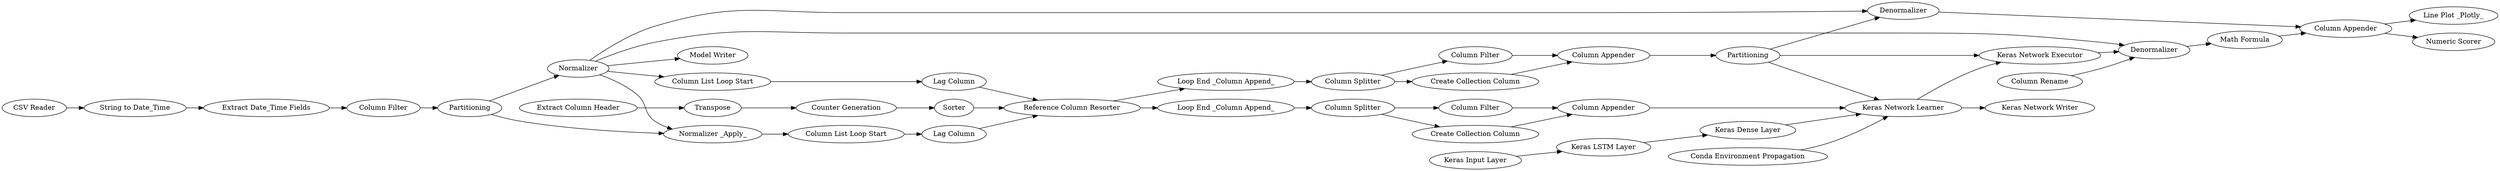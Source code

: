 digraph {
	175 -> 153
	153 -> 196
	158 -> 159
	148 -> 193
	175 -> 184
	147 -> 148
	78 -> 79
	179 -> 180
	80 -> 76
	76 -> 137
	151 -> 154
	155 -> 154
	150 -> 148
	76 -> 183
	150 -> 151
	156 -> 158
	141 -> 143
	153 -> 136
	197 -> 148
	153 -> 184
	146 -> 147
	161 -> 138
	150 -> 156
	184 -> 178
	182 -> 176
	148 -> 151
	142 -> 144
	77 -> 78
	182 -> 179
	153 -> 154
	192 -> 160
	139 -> 76
	153 -> 156
	138 -> 175
	143 -> 144
	137 -> 141
	136 -> 139
	178 -> 181
	176 -> 180
	79 -> 80
	145 -> 146
	141 -> 142
	160 -> 161
	183 -> 182
	144 -> 148
	180 -> 150
	157 -> 158
	154 -> 157
	181 -> 76
	158 -> 152
	79 [label="Counter Generation"]
	136 [label="Column List Loop Start"]
	153 [label=Normalizer]
	138 [label="Column Filter"]
	182 [label="Column Splitter"]
	145 [label="Keras Input Layer"]
	184 [label="Normalizer _Apply_"]
	78 [label=Transpose]
	151 [label="Keras Network Executor"]
	180 [label="Column Appender"]
	137 [label="Loop End _Column Append_"]
	196 [label="Model Writer"]
	156 [label=Denormalizer]
	161 [label="Extract Date_Time Fields"]
	183 [label="Loop End _Column Append_"]
	154 [label=Denormalizer]
	197 [label="Conda Environment Propagation"]
	146 [label="Keras LSTM Layer"]
	141 [label="Column Splitter"]
	150 [label=Partitioning]
	148 [label="Keras Network Learner"]
	144 [label="Column Appender"]
	143 [label="Create Collection Column"]
	142 [label="Column Filter"]
	158 [label="Column Appender"]
	178 [label="Column List Loop Start"]
	176 [label="Column Filter"]
	76 [label="Reference Column Resorter"]
	77 [label="Extract Column Header"]
	147 [label="Keras Dense Layer"]
	159 [label="Line Plot _Plotly_"]
	160 [label="String to Date_Time"]
	175 [label=Partitioning]
	179 [label="Create Collection Column"]
	192 [label="CSV Reader"]
	139 [label="Lag Column"]
	157 [label="Math Formula"]
	155 [label="Column Rename"]
	193 [label="Keras Network Writer"]
	152 [label="Numeric Scorer"]
	181 [label="Lag Column"]
	80 [label=Sorter]
	rankdir=LR
}
